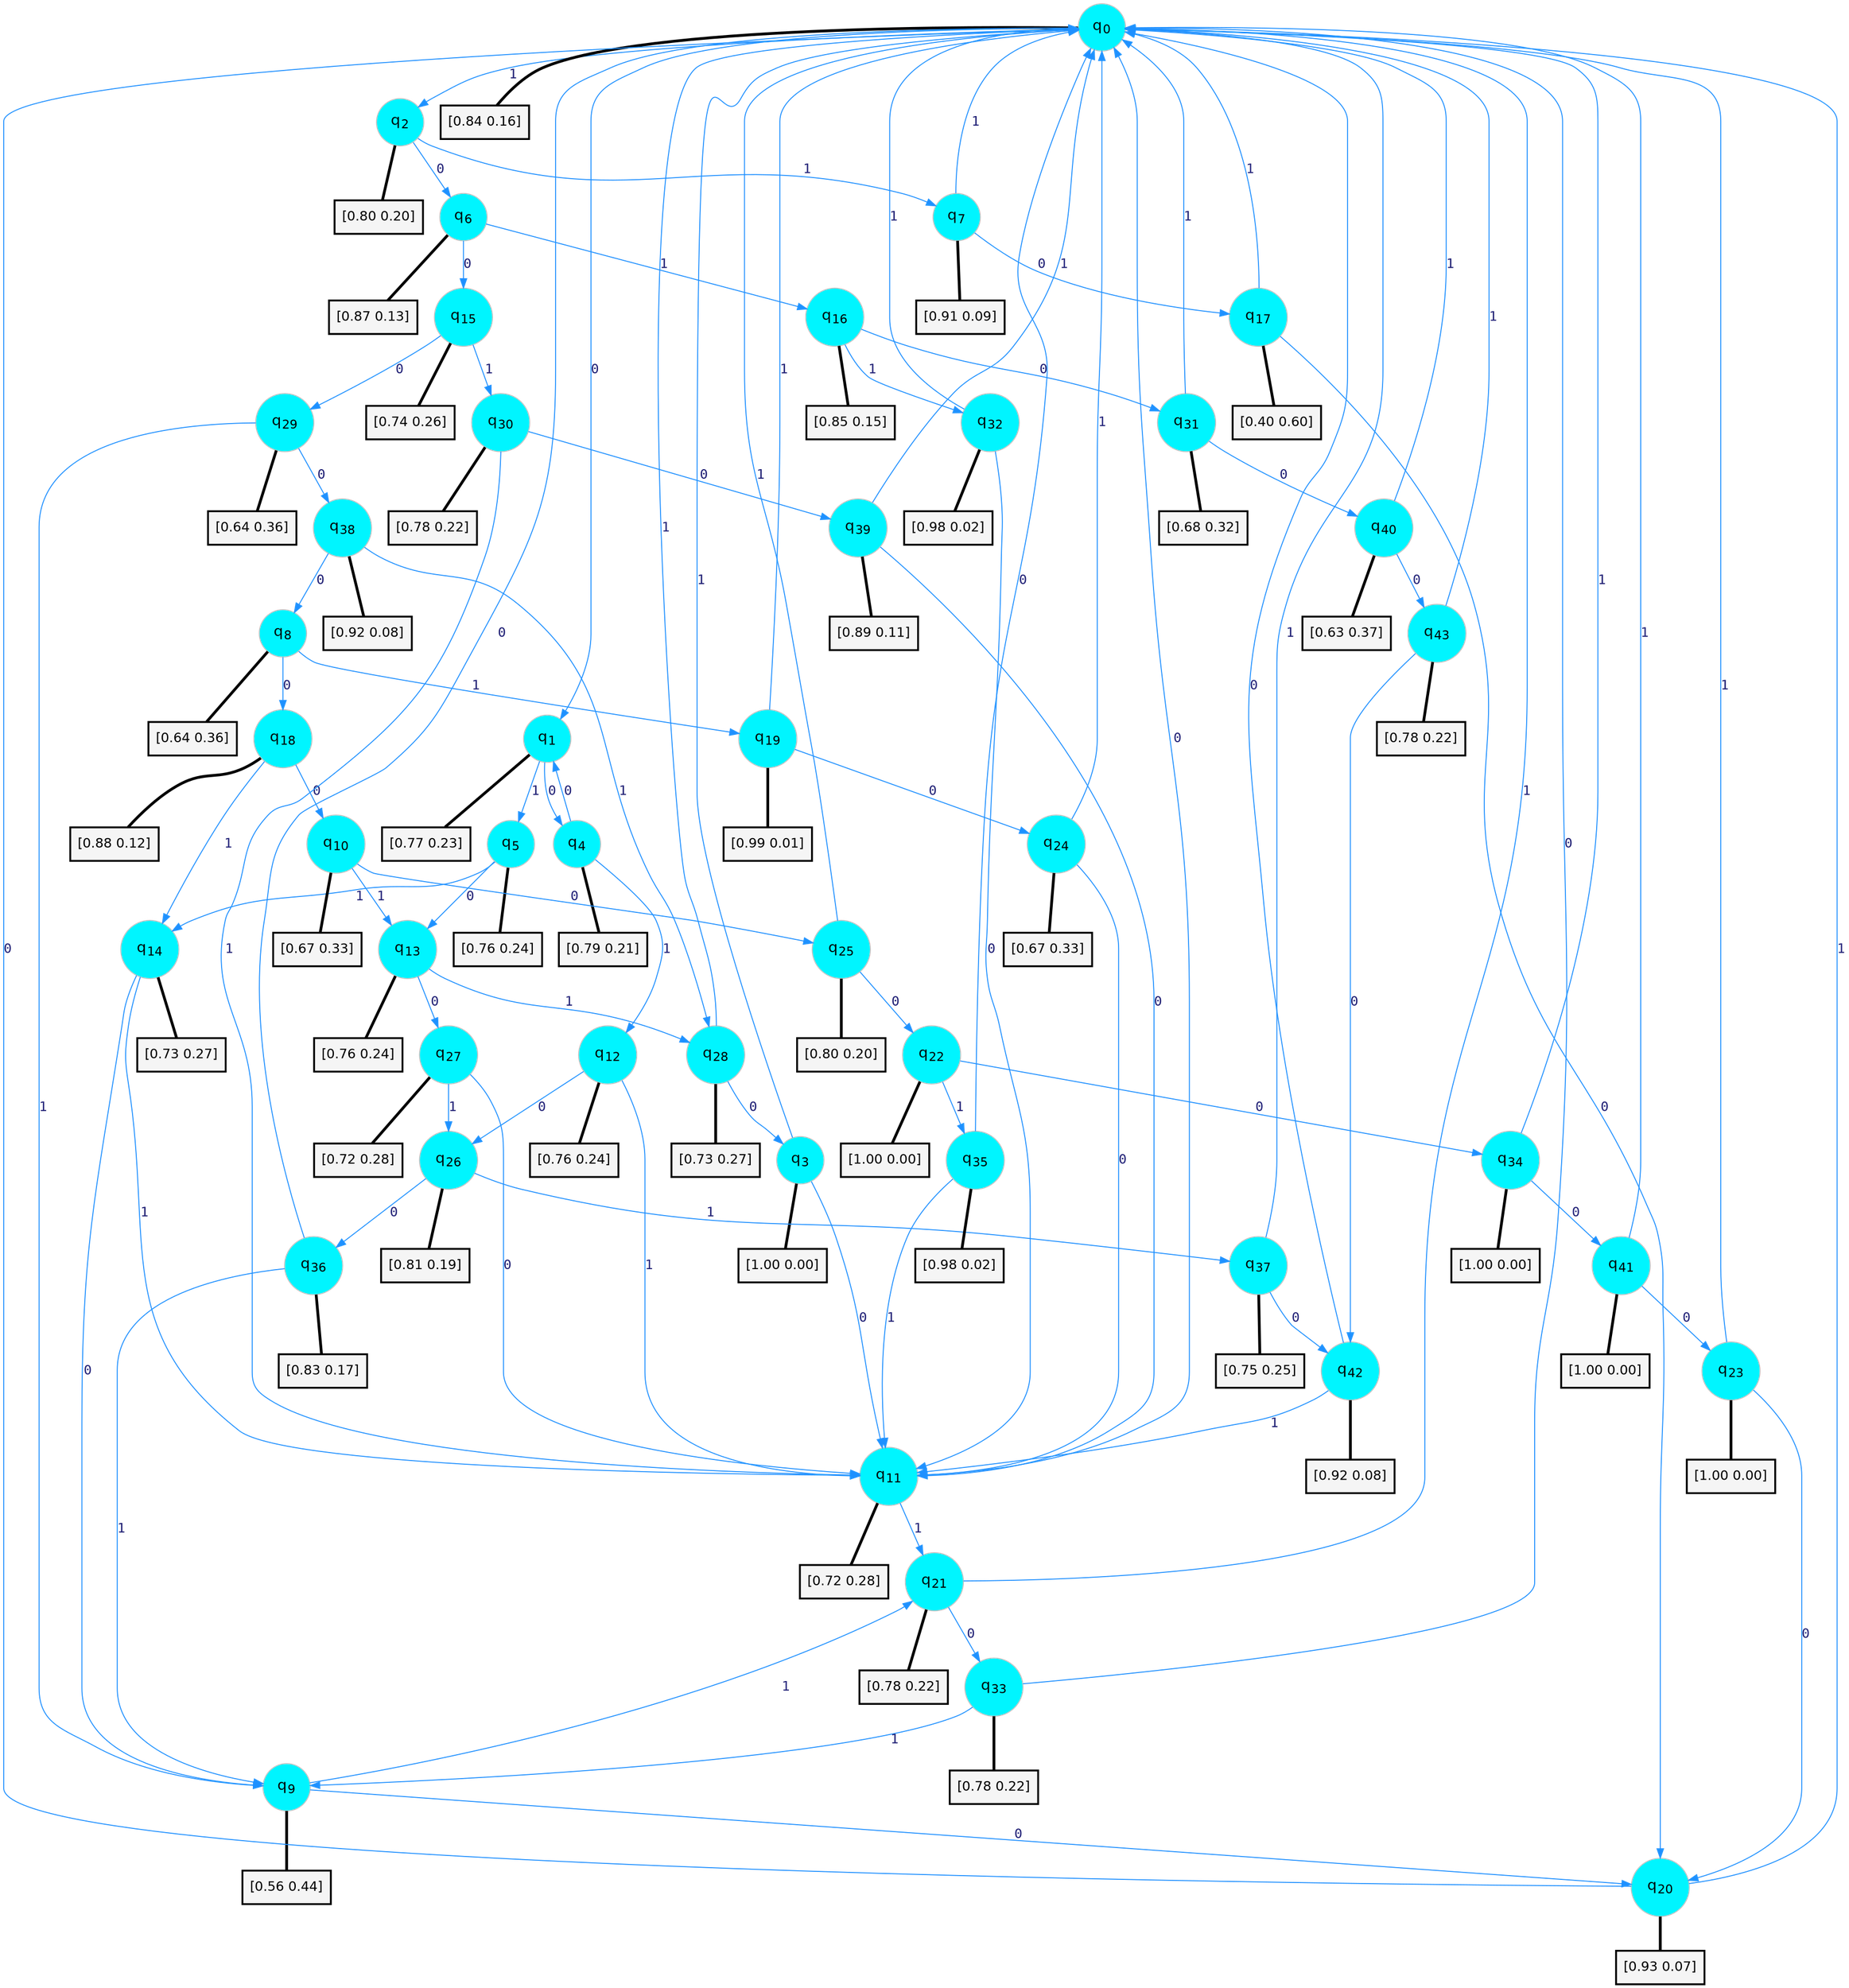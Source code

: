 digraph G {
graph [
bgcolor=transparent, dpi=300, rankdir=TD, size="40,25"];
node [
color=gray, fillcolor=turquoise1, fontcolor=black, fontname=Helvetica, fontsize=16, fontweight=bold, shape=circle, style=filled];
edge [
arrowsize=1, color=dodgerblue1, fontcolor=midnightblue, fontname=courier, fontweight=bold, penwidth=1, style=solid, weight=20];
0[label=<q<SUB>0</SUB>>];
1[label=<q<SUB>1</SUB>>];
2[label=<q<SUB>2</SUB>>];
3[label=<q<SUB>3</SUB>>];
4[label=<q<SUB>4</SUB>>];
5[label=<q<SUB>5</SUB>>];
6[label=<q<SUB>6</SUB>>];
7[label=<q<SUB>7</SUB>>];
8[label=<q<SUB>8</SUB>>];
9[label=<q<SUB>9</SUB>>];
10[label=<q<SUB>10</SUB>>];
11[label=<q<SUB>11</SUB>>];
12[label=<q<SUB>12</SUB>>];
13[label=<q<SUB>13</SUB>>];
14[label=<q<SUB>14</SUB>>];
15[label=<q<SUB>15</SUB>>];
16[label=<q<SUB>16</SUB>>];
17[label=<q<SUB>17</SUB>>];
18[label=<q<SUB>18</SUB>>];
19[label=<q<SUB>19</SUB>>];
20[label=<q<SUB>20</SUB>>];
21[label=<q<SUB>21</SUB>>];
22[label=<q<SUB>22</SUB>>];
23[label=<q<SUB>23</SUB>>];
24[label=<q<SUB>24</SUB>>];
25[label=<q<SUB>25</SUB>>];
26[label=<q<SUB>26</SUB>>];
27[label=<q<SUB>27</SUB>>];
28[label=<q<SUB>28</SUB>>];
29[label=<q<SUB>29</SUB>>];
30[label=<q<SUB>30</SUB>>];
31[label=<q<SUB>31</SUB>>];
32[label=<q<SUB>32</SUB>>];
33[label=<q<SUB>33</SUB>>];
34[label=<q<SUB>34</SUB>>];
35[label=<q<SUB>35</SUB>>];
36[label=<q<SUB>36</SUB>>];
37[label=<q<SUB>37</SUB>>];
38[label=<q<SUB>38</SUB>>];
39[label=<q<SUB>39</SUB>>];
40[label=<q<SUB>40</SUB>>];
41[label=<q<SUB>41</SUB>>];
42[label=<q<SUB>42</SUB>>];
43[label=<q<SUB>43</SUB>>];
44[label="[0.84 0.16]", shape=box,fontcolor=black, fontname=Helvetica, fontsize=14, penwidth=2, fillcolor=whitesmoke,color=black];
45[label="[0.77 0.23]", shape=box,fontcolor=black, fontname=Helvetica, fontsize=14, penwidth=2, fillcolor=whitesmoke,color=black];
46[label="[0.80 0.20]", shape=box,fontcolor=black, fontname=Helvetica, fontsize=14, penwidth=2, fillcolor=whitesmoke,color=black];
47[label="[1.00 0.00]", shape=box,fontcolor=black, fontname=Helvetica, fontsize=14, penwidth=2, fillcolor=whitesmoke,color=black];
48[label="[0.79 0.21]", shape=box,fontcolor=black, fontname=Helvetica, fontsize=14, penwidth=2, fillcolor=whitesmoke,color=black];
49[label="[0.76 0.24]", shape=box,fontcolor=black, fontname=Helvetica, fontsize=14, penwidth=2, fillcolor=whitesmoke,color=black];
50[label="[0.87 0.13]", shape=box,fontcolor=black, fontname=Helvetica, fontsize=14, penwidth=2, fillcolor=whitesmoke,color=black];
51[label="[0.91 0.09]", shape=box,fontcolor=black, fontname=Helvetica, fontsize=14, penwidth=2, fillcolor=whitesmoke,color=black];
52[label="[0.64 0.36]", shape=box,fontcolor=black, fontname=Helvetica, fontsize=14, penwidth=2, fillcolor=whitesmoke,color=black];
53[label="[0.56 0.44]", shape=box,fontcolor=black, fontname=Helvetica, fontsize=14, penwidth=2, fillcolor=whitesmoke,color=black];
54[label="[0.67 0.33]", shape=box,fontcolor=black, fontname=Helvetica, fontsize=14, penwidth=2, fillcolor=whitesmoke,color=black];
55[label="[0.72 0.28]", shape=box,fontcolor=black, fontname=Helvetica, fontsize=14, penwidth=2, fillcolor=whitesmoke,color=black];
56[label="[0.76 0.24]", shape=box,fontcolor=black, fontname=Helvetica, fontsize=14, penwidth=2, fillcolor=whitesmoke,color=black];
57[label="[0.76 0.24]", shape=box,fontcolor=black, fontname=Helvetica, fontsize=14, penwidth=2, fillcolor=whitesmoke,color=black];
58[label="[0.73 0.27]", shape=box,fontcolor=black, fontname=Helvetica, fontsize=14, penwidth=2, fillcolor=whitesmoke,color=black];
59[label="[0.74 0.26]", shape=box,fontcolor=black, fontname=Helvetica, fontsize=14, penwidth=2, fillcolor=whitesmoke,color=black];
60[label="[0.85 0.15]", shape=box,fontcolor=black, fontname=Helvetica, fontsize=14, penwidth=2, fillcolor=whitesmoke,color=black];
61[label="[0.40 0.60]", shape=box,fontcolor=black, fontname=Helvetica, fontsize=14, penwidth=2, fillcolor=whitesmoke,color=black];
62[label="[0.88 0.12]", shape=box,fontcolor=black, fontname=Helvetica, fontsize=14, penwidth=2, fillcolor=whitesmoke,color=black];
63[label="[0.99 0.01]", shape=box,fontcolor=black, fontname=Helvetica, fontsize=14, penwidth=2, fillcolor=whitesmoke,color=black];
64[label="[0.93 0.07]", shape=box,fontcolor=black, fontname=Helvetica, fontsize=14, penwidth=2, fillcolor=whitesmoke,color=black];
65[label="[0.78 0.22]", shape=box,fontcolor=black, fontname=Helvetica, fontsize=14, penwidth=2, fillcolor=whitesmoke,color=black];
66[label="[1.00 0.00]", shape=box,fontcolor=black, fontname=Helvetica, fontsize=14, penwidth=2, fillcolor=whitesmoke,color=black];
67[label="[1.00 0.00]", shape=box,fontcolor=black, fontname=Helvetica, fontsize=14, penwidth=2, fillcolor=whitesmoke,color=black];
68[label="[0.67 0.33]", shape=box,fontcolor=black, fontname=Helvetica, fontsize=14, penwidth=2, fillcolor=whitesmoke,color=black];
69[label="[0.80 0.20]", shape=box,fontcolor=black, fontname=Helvetica, fontsize=14, penwidth=2, fillcolor=whitesmoke,color=black];
70[label="[0.81 0.19]", shape=box,fontcolor=black, fontname=Helvetica, fontsize=14, penwidth=2, fillcolor=whitesmoke,color=black];
71[label="[0.72 0.28]", shape=box,fontcolor=black, fontname=Helvetica, fontsize=14, penwidth=2, fillcolor=whitesmoke,color=black];
72[label="[0.73 0.27]", shape=box,fontcolor=black, fontname=Helvetica, fontsize=14, penwidth=2, fillcolor=whitesmoke,color=black];
73[label="[0.64 0.36]", shape=box,fontcolor=black, fontname=Helvetica, fontsize=14, penwidth=2, fillcolor=whitesmoke,color=black];
74[label="[0.78 0.22]", shape=box,fontcolor=black, fontname=Helvetica, fontsize=14, penwidth=2, fillcolor=whitesmoke,color=black];
75[label="[0.68 0.32]", shape=box,fontcolor=black, fontname=Helvetica, fontsize=14, penwidth=2, fillcolor=whitesmoke,color=black];
76[label="[0.98 0.02]", shape=box,fontcolor=black, fontname=Helvetica, fontsize=14, penwidth=2, fillcolor=whitesmoke,color=black];
77[label="[0.78 0.22]", shape=box,fontcolor=black, fontname=Helvetica, fontsize=14, penwidth=2, fillcolor=whitesmoke,color=black];
78[label="[1.00 0.00]", shape=box,fontcolor=black, fontname=Helvetica, fontsize=14, penwidth=2, fillcolor=whitesmoke,color=black];
79[label="[0.98 0.02]", shape=box,fontcolor=black, fontname=Helvetica, fontsize=14, penwidth=2, fillcolor=whitesmoke,color=black];
80[label="[0.83 0.17]", shape=box,fontcolor=black, fontname=Helvetica, fontsize=14, penwidth=2, fillcolor=whitesmoke,color=black];
81[label="[0.75 0.25]", shape=box,fontcolor=black, fontname=Helvetica, fontsize=14, penwidth=2, fillcolor=whitesmoke,color=black];
82[label="[0.92 0.08]", shape=box,fontcolor=black, fontname=Helvetica, fontsize=14, penwidth=2, fillcolor=whitesmoke,color=black];
83[label="[0.89 0.11]", shape=box,fontcolor=black, fontname=Helvetica, fontsize=14, penwidth=2, fillcolor=whitesmoke,color=black];
84[label="[0.63 0.37]", shape=box,fontcolor=black, fontname=Helvetica, fontsize=14, penwidth=2, fillcolor=whitesmoke,color=black];
85[label="[1.00 0.00]", shape=box,fontcolor=black, fontname=Helvetica, fontsize=14, penwidth=2, fillcolor=whitesmoke,color=black];
86[label="[0.92 0.08]", shape=box,fontcolor=black, fontname=Helvetica, fontsize=14, penwidth=2, fillcolor=whitesmoke,color=black];
87[label="[0.78 0.22]", shape=box,fontcolor=black, fontname=Helvetica, fontsize=14, penwidth=2, fillcolor=whitesmoke,color=black];
0->1 [label=0];
0->2 [label=1];
0->44 [arrowhead=none, penwidth=3,color=black];
1->4 [label=0];
1->5 [label=1];
1->45 [arrowhead=none, penwidth=3,color=black];
2->6 [label=0];
2->7 [label=1];
2->46 [arrowhead=none, penwidth=3,color=black];
3->11 [label=0];
3->0 [label=1];
3->47 [arrowhead=none, penwidth=3,color=black];
4->1 [label=0];
4->12 [label=1];
4->48 [arrowhead=none, penwidth=3,color=black];
5->13 [label=0];
5->14 [label=1];
5->49 [arrowhead=none, penwidth=3,color=black];
6->15 [label=0];
6->16 [label=1];
6->50 [arrowhead=none, penwidth=3,color=black];
7->17 [label=0];
7->0 [label=1];
7->51 [arrowhead=none, penwidth=3,color=black];
8->18 [label=0];
8->19 [label=1];
8->52 [arrowhead=none, penwidth=3,color=black];
9->20 [label=0];
9->21 [label=1];
9->53 [arrowhead=none, penwidth=3,color=black];
10->25 [label=0];
10->13 [label=1];
10->54 [arrowhead=none, penwidth=3,color=black];
11->0 [label=0];
11->21 [label=1];
11->55 [arrowhead=none, penwidth=3,color=black];
12->26 [label=0];
12->11 [label=1];
12->56 [arrowhead=none, penwidth=3,color=black];
13->27 [label=0];
13->28 [label=1];
13->57 [arrowhead=none, penwidth=3,color=black];
14->9 [label=0];
14->11 [label=1];
14->58 [arrowhead=none, penwidth=3,color=black];
15->29 [label=0];
15->30 [label=1];
15->59 [arrowhead=none, penwidth=3,color=black];
16->31 [label=0];
16->32 [label=1];
16->60 [arrowhead=none, penwidth=3,color=black];
17->20 [label=0];
17->0 [label=1];
17->61 [arrowhead=none, penwidth=3,color=black];
18->10 [label=0];
18->14 [label=1];
18->62 [arrowhead=none, penwidth=3,color=black];
19->24 [label=0];
19->0 [label=1];
19->63 [arrowhead=none, penwidth=3,color=black];
20->0 [label=0];
20->0 [label=1];
20->64 [arrowhead=none, penwidth=3,color=black];
21->33 [label=0];
21->0 [label=1];
21->65 [arrowhead=none, penwidth=3,color=black];
22->34 [label=0];
22->35 [label=1];
22->66 [arrowhead=none, penwidth=3,color=black];
23->20 [label=0];
23->0 [label=1];
23->67 [arrowhead=none, penwidth=3,color=black];
24->11 [label=0];
24->0 [label=1];
24->68 [arrowhead=none, penwidth=3,color=black];
25->22 [label=0];
25->0 [label=1];
25->69 [arrowhead=none, penwidth=3,color=black];
26->36 [label=0];
26->37 [label=1];
26->70 [arrowhead=none, penwidth=3,color=black];
27->11 [label=0];
27->26 [label=1];
27->71 [arrowhead=none, penwidth=3,color=black];
28->3 [label=0];
28->0 [label=1];
28->72 [arrowhead=none, penwidth=3,color=black];
29->38 [label=0];
29->9 [label=1];
29->73 [arrowhead=none, penwidth=3,color=black];
30->39 [label=0];
30->11 [label=1];
30->74 [arrowhead=none, penwidth=3,color=black];
31->40 [label=0];
31->0 [label=1];
31->75 [arrowhead=none, penwidth=3,color=black];
32->11 [label=0];
32->0 [label=1];
32->76 [arrowhead=none, penwidth=3,color=black];
33->0 [label=0];
33->9 [label=1];
33->77 [arrowhead=none, penwidth=3,color=black];
34->41 [label=0];
34->0 [label=1];
34->78 [arrowhead=none, penwidth=3,color=black];
35->0 [label=0];
35->11 [label=1];
35->79 [arrowhead=none, penwidth=3,color=black];
36->0 [label=0];
36->9 [label=1];
36->80 [arrowhead=none, penwidth=3,color=black];
37->42 [label=0];
37->0 [label=1];
37->81 [arrowhead=none, penwidth=3,color=black];
38->8 [label=0];
38->28 [label=1];
38->82 [arrowhead=none, penwidth=3,color=black];
39->11 [label=0];
39->0 [label=1];
39->83 [arrowhead=none, penwidth=3,color=black];
40->43 [label=0];
40->0 [label=1];
40->84 [arrowhead=none, penwidth=3,color=black];
41->23 [label=0];
41->0 [label=1];
41->85 [arrowhead=none, penwidth=3,color=black];
42->0 [label=0];
42->11 [label=1];
42->86 [arrowhead=none, penwidth=3,color=black];
43->42 [label=0];
43->0 [label=1];
43->87 [arrowhead=none, penwidth=3,color=black];
}
